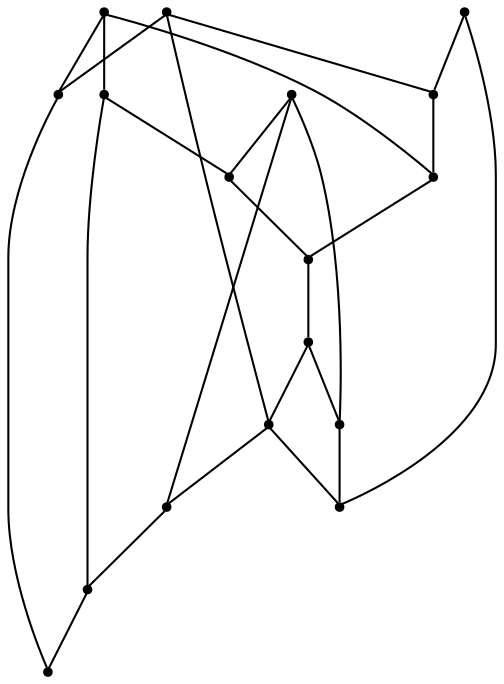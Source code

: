 graph {
  node [shape=point,comment="{\"directed\":false,\"doi\":\"10.4230/LIPIcs.GD.2024.36\",\"figure\":\"5\"}"]

  v0 [pos="1769.8805954182108,2296.5130447940496"]
  v1 [pos="1769.8805954182108,2323.9264356848194"]
  v2 [pos="1632.781143526373,2351.3398265755895"]
  v3 [pos="1166.6431088474092,2378.7529631441507"]
  v4 [pos="1632.781143526373,2296.513044794049"]
  v5 [pos="1495.6816916345347,2460.9928814942523"]
  v6 [pos="1221.4827878508586,2680.2993728148904"]
  v7 [pos="1495.6816916345347,2296.5130447940496"]
  v8 [pos="1358.5822397426966,2296.513044794049"]
  v9 [pos="673.0852187677701,1693.4202254525699"]
  v10 [pos="1221.4827878508586,2296.5130447940496"]
  v11 [pos="1166.6431088474092,2296.5130447940496"]
  v12 [pos="1111.8033026523526,2337.6328768079957"]
  v13 [pos="1111.8033026523526,2296.5130447940496"]
  v14 [pos="1056.9635441541486,2310.2197402394345"]
  v15 [pos="1056.9635441541486,2296.513044794049"]
  v16 [pos="673.0852187677701,2296.5130447940496"]

  v16 -- v15 [id="-2",pos="673.0852187677701,2296.5130447940496 1056.9635441541486,2296.513044794049 1056.9635441541486,2296.513044794049 1056.9635441541486,2296.513044794049"]
  v15 -- v13 [id="-3",pos="1056.9635441541486,2296.513044794049 1111.8033026523526,2296.5130447940496 1111.8033026523526,2296.5130447940496 1111.8033026523526,2296.5130447940496"]
  v13 -- v11 [id="-4",pos="1111.8033026523526,2296.5130447940496 1166.6431088474092,2296.5130447940496 1166.6431088474092,2296.5130447940496 1166.6431088474092,2296.5130447940496"]
  v11 -- v10 [id="-5",pos="1166.6431088474092,2296.5130447940496 1221.4827878508586,2296.5130447940496 1221.4827878508586,2296.5130447940496 1221.4827878508586,2296.5130447940496"]
  v10 -- v8 [id="-6",pos="1221.4827878508586,2296.5130447940496 1358.5822397426966,2296.513044794049 1358.5822397426966,2296.513044794049 1358.5822397426966,2296.513044794049"]
  v8 -- v7 [id="-7",pos="1358.5822397426966,2296.513044794049 1495.6816916345347,2296.5130447940496 1495.6816916345347,2296.5130447940496 1495.6816916345347,2296.5130447940496"]
  v7 -- v4 [id="-8",pos="1495.6816916345347,2296.5130447940496 1632.781143526373,2296.513044794049 1632.781143526373,2296.513044794049 1632.781143526373,2296.513044794049"]
  v4 -- v0 [id="-9",pos="1632.781143526373,2296.513044794049 1769.8805954182108,2296.5130447940496 1769.8805954182108,2296.5130447940496 1769.8805954182108,2296.5130447940496"]
  v1 -- v0 [id="-12",pos="1769.8805954182108,2323.9264356848194 1769.8805954182108,2296.5130447940496 1769.8805954182108,2296.5130447940496 1769.8805954182108,2296.5130447940496"]
  v2 -- v3 [id="-13",pos="1632.781143526373,2351.3398265755895 1166.6431088474092,2378.7529631441507 1166.6431088474092,2378.7529631441507 1166.6431088474092,2378.7529631441507"]
  v2 -- v4 [id="-14",pos="1632.781143526373,2351.3398265755895 1632.781143526373,2296.513044794049 1632.781143526373,2296.513044794049 1632.781143526373,2296.513044794049"]
  v5 -- v6 [id="-15",pos="1495.6816916345347,2460.9928814942523 1221.4827878508586,2680.2993728148904 1221.4827878508586,2680.2993728148904 1221.4827878508586,2680.2993728148904"]
  v16 -- v9 [id="-16",pos="673.0852187677701,2296.5130447940496 673.0852187677701,1693.4202254525699 673.0852187677701,1693.4202254525699 673.0852187677701,1693.4202254525699"]
  v5 -- v7 [id="-17",pos="1495.6816916345347,2460.9928814942523 1495.6816916345347,2296.5130447940496 1495.6816916345347,2296.5130447940496 1495.6816916345347,2296.5130447940496"]
  v5 -- v3 [id="-18",pos="1495.6816916345347,2460.9928814942523 1166.6431088474092,2378.7529631441507 1166.6431088474092,2378.7529631441507 1166.6431088474092,2378.7529631441507"]
  v8 -- v9 [id="-19",pos="1358.5822397426966,2296.513044794049 673.0852187677701,1693.4202254525699 673.0852187677701,1693.4202254525699 673.0852187677701,1693.4202254525699"]
  v14 -- v15 [id="-22",pos="1056.9635441541486,2310.2197402394345 1056.9635441541486,2296.513044794049 1056.9635441541486,2296.513044794049 1056.9635441541486,2296.513044794049"]
  v14 -- v8 [id="-23",pos="1056.9635441541486,2310.2197402394345 1358.5822397426966,2296.513044794049 1358.5822397426966,2296.513044794049 1358.5822397426966,2296.513044794049"]
  v14 -- v1 [id="-25",pos="1056.9635441541486,2310.2197402394345 1769.8805954182108,2323.9264356848194 1769.8805954182108,2323.9264356848194 1769.8805954182108,2323.9264356848194"]
  v10 -- v6 [id="-26",pos="1221.4827878508586,2296.5130447940496 1221.4827878508586,2680.2993728148904 1221.4827878508586,2680.2993728148904 1221.4827878508586,2680.2993728148904"]
  v12 -- v13 [id="-28",pos="1111.8033026523526,2337.6328768079957 1111.8033026523526,2296.5130447940496 1111.8033026523526,2296.5130447940496 1111.8033026523526,2296.5130447940496"]
  v12 -- v2 [id="-29",pos="1111.8033026523526,2337.6328768079957 1632.781143526373,2351.3398265755895 1632.781143526373,2351.3398265755895 1632.781143526373,2351.3398265755895"]
  v12 -- v1 [id="-30",pos="1111.8033026523526,2337.6328768079957 1769.8805954182108,2323.9264356848194 1769.8805954182108,2323.9264356848194 1769.8805954182108,2323.9264356848194"]
  v3 -- v11 [id="-33",pos="1166.6431088474092,2378.7529631441507 1166.6431088474092,2296.5130447940496 1166.6431088474092,2296.5130447940496 1166.6431088474092,2296.5130447940496"]
  v6 -- v9 [id="-34",pos="1221.4827878508586,2680.2993728148904 673.0852187677701,1693.4202254525699 673.0852187677701,1693.4202254525699 673.0852187677701,1693.4202254525699"]
}